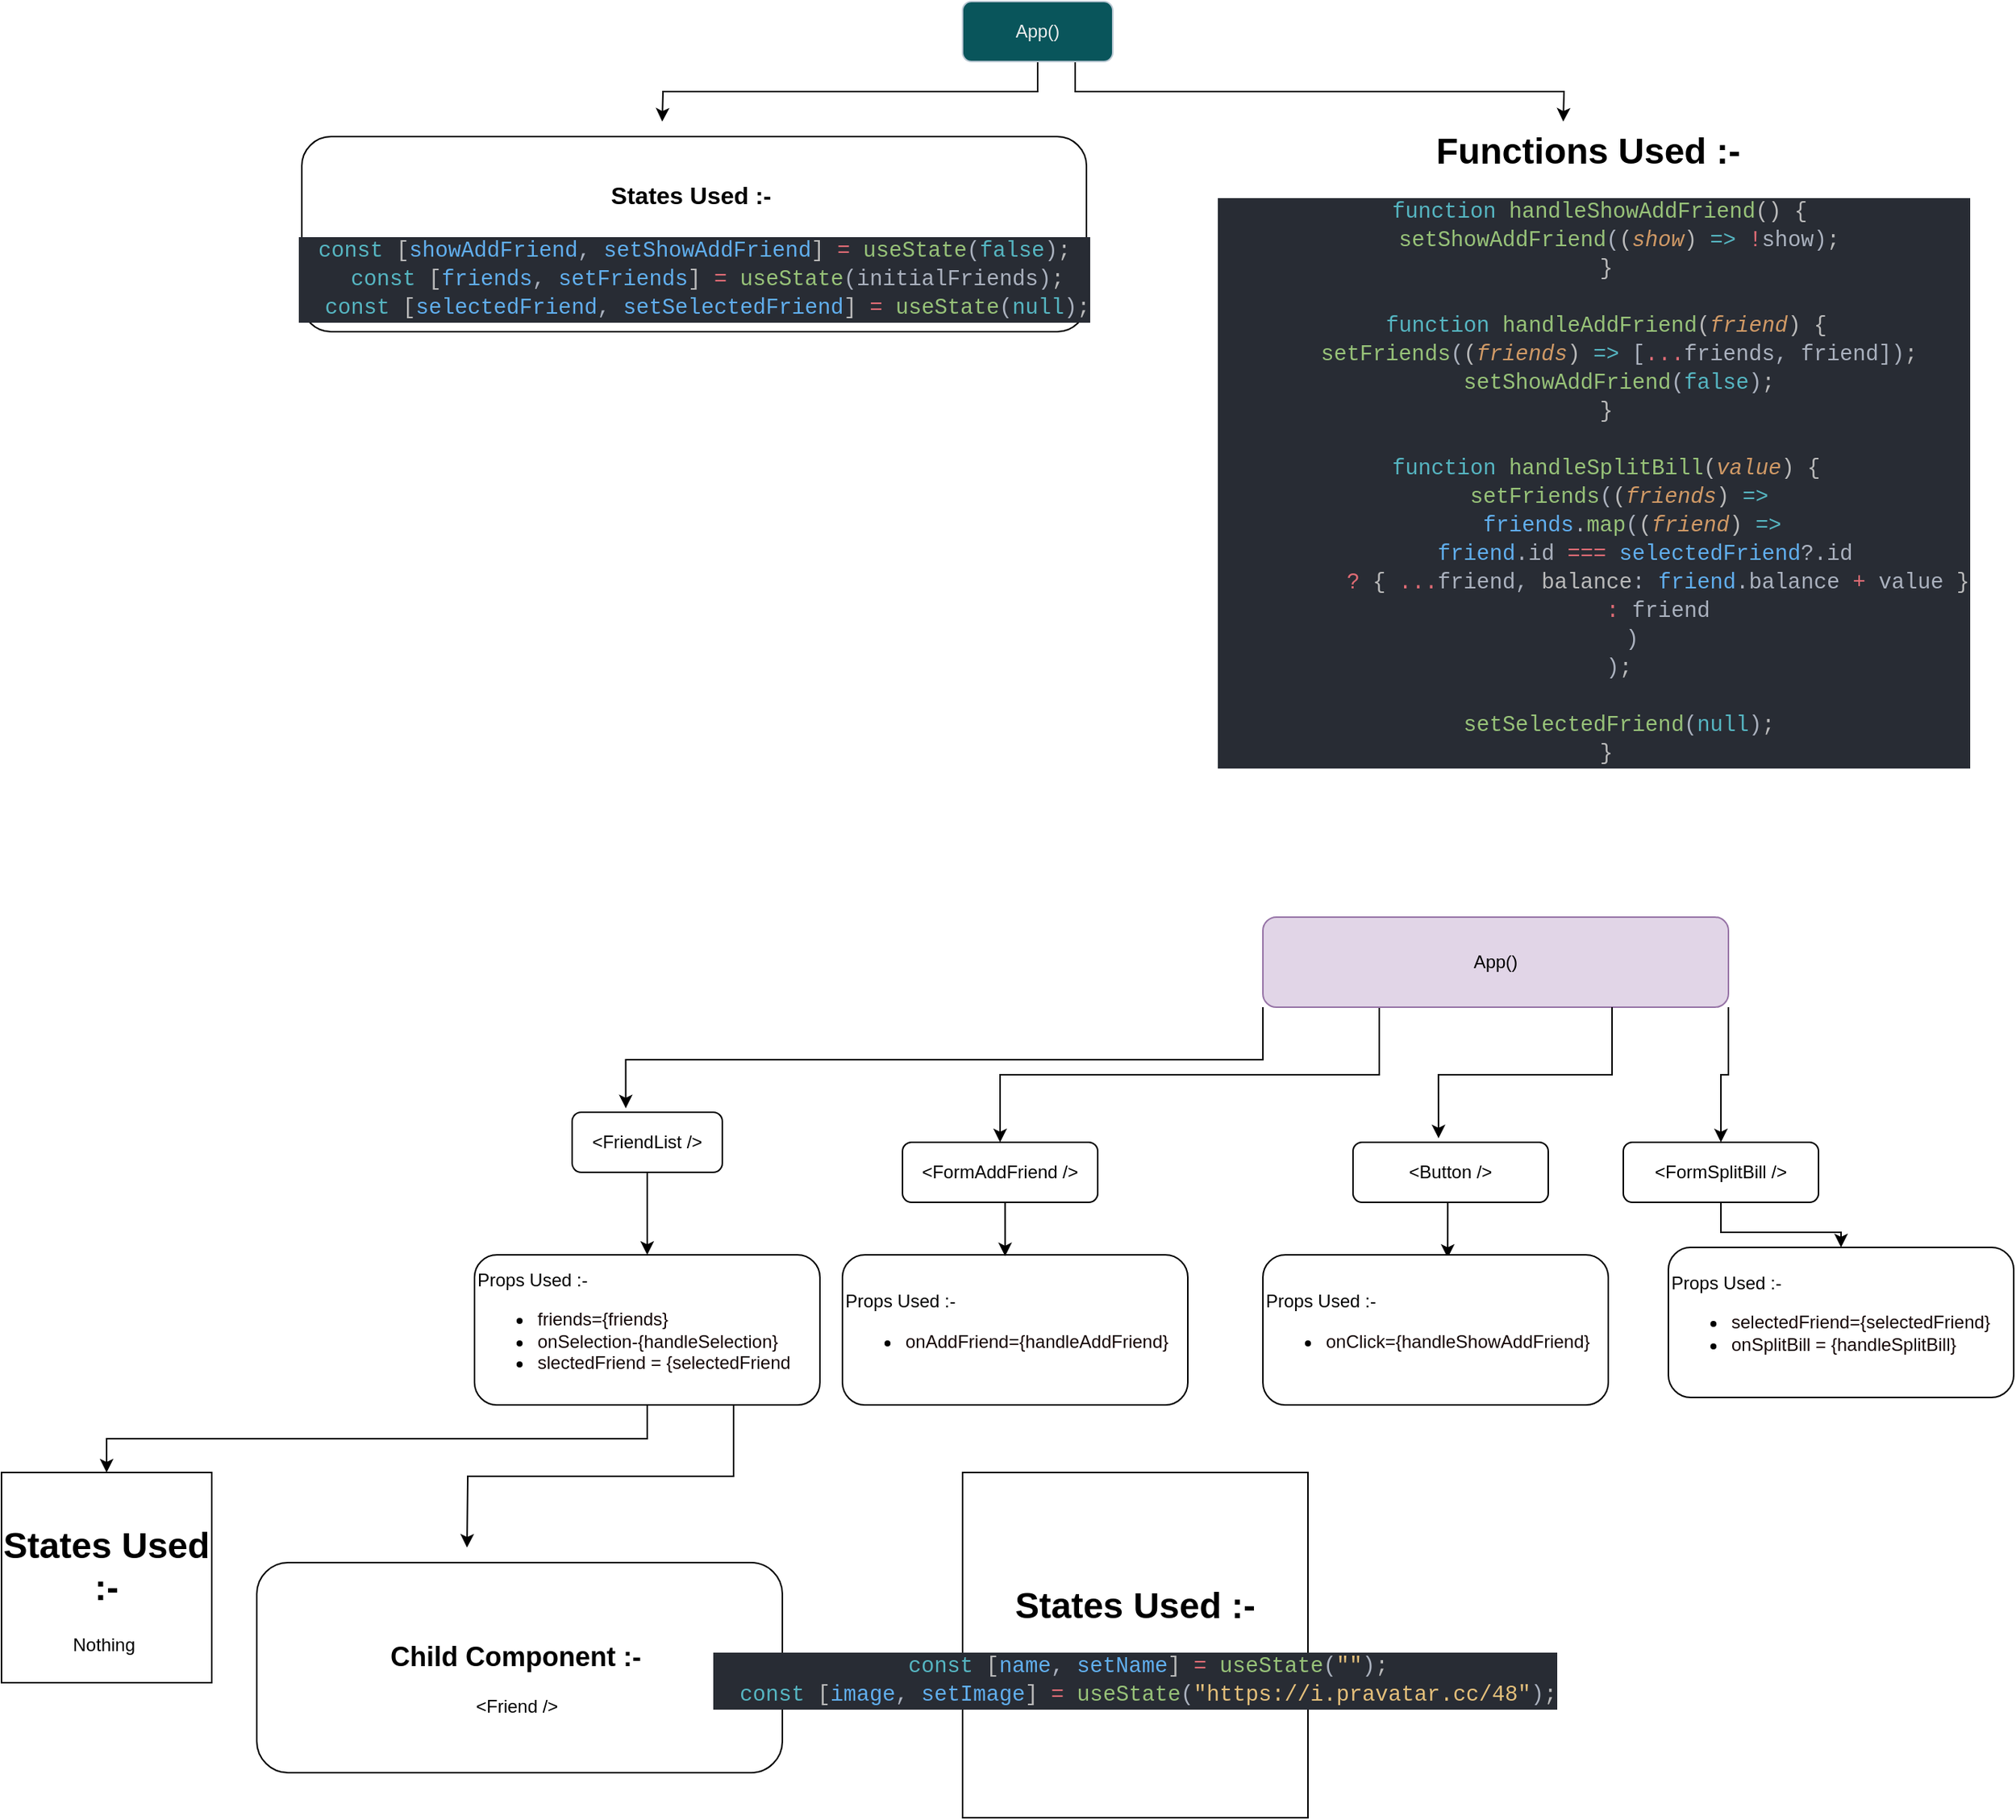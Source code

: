 <mxfile version="24.2.3" type="github">
  <diagram id="C5RBs43oDa-KdzZeNtuy" name="Page-1">
    <mxGraphModel dx="1810" dy="1753" grid="1" gridSize="10" guides="1" tooltips="1" connect="1" arrows="1" fold="1" page="1" pageScale="1" pageWidth="827" pageHeight="1169" background="none" math="0" shadow="0">
      <root>
        <mxCell id="WIyWlLk6GJQsqaUBKTNV-0" />
        <mxCell id="WIyWlLk6GJQsqaUBKTNV-1" parent="WIyWlLk6GJQsqaUBKTNV-0" />
        <mxCell id="xIwj9q6JZ-F3hwhgHABG-7" style="edgeStyle=orthogonalEdgeStyle;rounded=0;orthogonalLoop=1;jettySize=auto;html=1;exitX=0.5;exitY=1;exitDx=0;exitDy=0;" edge="1" parent="WIyWlLk6GJQsqaUBKTNV-1" source="WIyWlLk6GJQsqaUBKTNV-3">
          <mxGeometry relative="1" as="geometry">
            <mxPoint x="20.0" y="-270.0" as="targetPoint" />
          </mxGeometry>
        </mxCell>
        <mxCell id="xIwj9q6JZ-F3hwhgHABG-8" style="edgeStyle=orthogonalEdgeStyle;rounded=0;orthogonalLoop=1;jettySize=auto;html=1;exitX=0.75;exitY=1;exitDx=0;exitDy=0;" edge="1" parent="WIyWlLk6GJQsqaUBKTNV-1" source="WIyWlLk6GJQsqaUBKTNV-3">
          <mxGeometry relative="1" as="geometry">
            <mxPoint x="620" y="-270.0" as="targetPoint" />
          </mxGeometry>
        </mxCell>
        <mxCell id="WIyWlLk6GJQsqaUBKTNV-3" value="App()" style="rounded=1;whiteSpace=wrap;html=1;fontSize=12;glass=0;strokeWidth=1;shadow=0;labelBackgroundColor=none;fillColor=#09555B;strokeColor=#BAC8D3;fontColor=#EEEEEE;" parent="WIyWlLk6GJQsqaUBKTNV-1" vertex="1">
          <mxGeometry x="220" y="-350" width="100" height="40" as="geometry" />
        </mxCell>
        <mxCell id="xIwj9q6JZ-F3hwhgHABG-2" value="" style="edgeStyle=orthogonalEdgeStyle;rounded=0;orthogonalLoop=1;jettySize=auto;html=1;" edge="1" parent="WIyWlLk6GJQsqaUBKTNV-1" source="HDo8_8Wthwif_60VlXAR-14" target="xIwj9q6JZ-F3hwhgHABG-1">
          <mxGeometry relative="1" as="geometry" />
        </mxCell>
        <mxCell id="HDo8_8Wthwif_60VlXAR-14" value="&amp;lt;FriendList /&amp;gt;" style="rounded=1;whiteSpace=wrap;html=1;" vertex="1" parent="WIyWlLk6GJQsqaUBKTNV-1">
          <mxGeometry x="-40" y="390" width="100" height="40" as="geometry" />
        </mxCell>
        <mxCell id="HDo8_8Wthwif_60VlXAR-15" value="&amp;lt;FormAddFriend /&amp;gt;" style="rounded=1;whiteSpace=wrap;html=1;" vertex="1" parent="WIyWlLk6GJQsqaUBKTNV-1">
          <mxGeometry x="180" y="410" width="130" height="40" as="geometry" />
        </mxCell>
        <mxCell id="xIwj9q6JZ-F3hwhgHABG-14" style="edgeStyle=orthogonalEdgeStyle;rounded=0;orthogonalLoop=1;jettySize=auto;html=1;exitX=0.5;exitY=1;exitDx=0;exitDy=0;entryX=0.535;entryY=0.02;entryDx=0;entryDy=0;entryPerimeter=0;" edge="1" parent="WIyWlLk6GJQsqaUBKTNV-1" source="HDo8_8Wthwif_60VlXAR-16" target="xIwj9q6JZ-F3hwhgHABG-12">
          <mxGeometry relative="1" as="geometry">
            <mxPoint x="664.471" y="470" as="targetPoint" />
          </mxGeometry>
        </mxCell>
        <mxCell id="HDo8_8Wthwif_60VlXAR-16" value="&amp;lt;Button /&amp;gt;" style="rounded=1;whiteSpace=wrap;html=1;" vertex="1" parent="WIyWlLk6GJQsqaUBKTNV-1">
          <mxGeometry x="480" y="410" width="130" height="40" as="geometry" />
        </mxCell>
        <mxCell id="xIwj9q6JZ-F3hwhgHABG-16" value="" style="edgeStyle=orthogonalEdgeStyle;rounded=0;orthogonalLoop=1;jettySize=auto;html=1;" edge="1" parent="WIyWlLk6GJQsqaUBKTNV-1" source="xIwj9q6JZ-F3hwhgHABG-0" target="xIwj9q6JZ-F3hwhgHABG-15">
          <mxGeometry relative="1" as="geometry" />
        </mxCell>
        <mxCell id="xIwj9q6JZ-F3hwhgHABG-0" value="&amp;lt;FormSplitBill /&amp;gt;" style="rounded=1;whiteSpace=wrap;html=1;" vertex="1" parent="WIyWlLk6GJQsqaUBKTNV-1">
          <mxGeometry x="660" y="410" width="130" height="40" as="geometry" />
        </mxCell>
        <mxCell id="xIwj9q6JZ-F3hwhgHABG-29" style="edgeStyle=orthogonalEdgeStyle;rounded=0;orthogonalLoop=1;jettySize=auto;html=1;exitX=0.5;exitY=1;exitDx=0;exitDy=0;entryX=0.5;entryY=0;entryDx=0;entryDy=0;" edge="1" parent="WIyWlLk6GJQsqaUBKTNV-1" source="xIwj9q6JZ-F3hwhgHABG-1" target="xIwj9q6JZ-F3hwhgHABG-28">
          <mxGeometry relative="1" as="geometry" />
        </mxCell>
        <mxCell id="xIwj9q6JZ-F3hwhgHABG-31" style="edgeStyle=orthogonalEdgeStyle;rounded=0;orthogonalLoop=1;jettySize=auto;html=1;exitX=0.75;exitY=1;exitDx=0;exitDy=0;" edge="1" parent="WIyWlLk6GJQsqaUBKTNV-1" source="xIwj9q6JZ-F3hwhgHABG-1">
          <mxGeometry relative="1" as="geometry">
            <mxPoint x="-110" y="680" as="targetPoint" />
          </mxGeometry>
        </mxCell>
        <mxCell id="xIwj9q6JZ-F3hwhgHABG-1" value="Props Used :-&amp;nbsp;&lt;div&gt;&lt;ul&gt;&lt;li&gt;&lt;div&gt;&lt;font color=&quot;#140505&quot;&gt;friends={friends}&lt;/font&gt;&lt;/div&gt;&lt;/li&gt;&lt;li&gt;&lt;div&gt;&lt;font color=&quot;#140505&quot;&gt;onSelection-{handleSelection}&lt;/font&gt;&lt;/div&gt;&lt;/li&gt;&lt;li&gt;&lt;div&gt;&lt;font color=&quot;#140505&quot;&gt;slectedFriend = {selectedFriend&lt;/font&gt;&lt;/div&gt;&lt;/li&gt;&lt;/ul&gt;&lt;/div&gt;" style="whiteSpace=wrap;html=1;rounded=1;align=left;" vertex="1" parent="WIyWlLk6GJQsqaUBKTNV-1">
          <mxGeometry x="-105" y="485" width="230" height="100" as="geometry" />
        </mxCell>
        <mxCell id="xIwj9q6JZ-F3hwhgHABG-4" value="&lt;h1&gt;&lt;/h1&gt;&lt;h1&gt;&lt;span style=&quot;font-size: 16px;&quot;&gt;States Used :-&amp;nbsp;&lt;/span&gt;&lt;/h1&gt;&lt;div&gt;&lt;div style=&quot;color: #bbbbbb;background-color: #282c34;font-family: Consolas, &#39;Courier New&#39;, monospace;font-weight: normal;font-size: 14.4px;line-height: 19px;white-space: pre;&quot;&gt;&lt;div&gt;&lt;span style=&quot;color: #56b6c2;&quot;&gt;const&lt;/span&gt; [&lt;span style=&quot;color: #61afef;&quot;&gt;showAddFriend&lt;/span&gt;&lt;span style=&quot;color: #abb2bf;&quot;&gt;,&lt;/span&gt; &lt;span style=&quot;color: #61afef;&quot;&gt;setShowAddFriend&lt;/span&gt;] &lt;span style=&quot;color: #e06c75;&quot;&gt;=&lt;/span&gt; &lt;span style=&quot;color: #98c379;&quot;&gt;useState&lt;/span&gt;&lt;span style=&quot;color: #abb2bf;&quot;&gt;(&lt;/span&gt;&lt;span style=&quot;color: #56b6c2;&quot;&gt;false&lt;/span&gt;&lt;span style=&quot;color: #abb2bf;&quot;&gt;)&lt;/span&gt;;&lt;/div&gt;&lt;div&gt;&amp;nbsp; &lt;span style=&quot;color: #56b6c2;&quot;&gt;const&lt;/span&gt; [&lt;span style=&quot;color: #61afef;&quot;&gt;friends&lt;/span&gt;&lt;span style=&quot;color: #abb2bf;&quot;&gt;,&lt;/span&gt; &lt;span style=&quot;color: #61afef;&quot;&gt;setFriends&lt;/span&gt;] &lt;span style=&quot;color: #e06c75;&quot;&gt;=&lt;/span&gt; &lt;span style=&quot;color: #98c379;&quot;&gt;useState&lt;/span&gt;&lt;span style=&quot;color: #abb2bf;&quot;&gt;(initialFriends)&lt;/span&gt;;&lt;/div&gt;&lt;div&gt;&amp;nbsp; &lt;span style=&quot;color: #56b6c2;&quot;&gt;const&lt;/span&gt; [&lt;span style=&quot;color: #61afef;&quot;&gt;selectedFriend&lt;/span&gt;&lt;span style=&quot;color: #abb2bf;&quot;&gt;,&lt;/span&gt; &lt;span style=&quot;color: #61afef;&quot;&gt;setSelectedFriend&lt;/span&gt;] &lt;span style=&quot;color: #e06c75;&quot;&gt;=&lt;/span&gt; &lt;span style=&quot;color: #98c379;&quot;&gt;useState&lt;/span&gt;&lt;span style=&quot;color: #abb2bf;&quot;&gt;(&lt;/span&gt;&lt;span style=&quot;color: #56b6c2;&quot;&gt;null&lt;/span&gt;&lt;span style=&quot;color: #abb2bf;&quot;&gt;)&lt;/span&gt;;&lt;/div&gt;&lt;/div&gt;&lt;/div&gt;" style="rounded=1;whiteSpace=wrap;html=1;" vertex="1" parent="WIyWlLk6GJQsqaUBKTNV-1">
          <mxGeometry x="-220" y="-260" width="522.5" height="130" as="geometry" />
        </mxCell>
        <mxCell id="xIwj9q6JZ-F3hwhgHABG-9" value="&lt;h1&gt;Functions Used :-&amp;nbsp;&lt;/h1&gt;&lt;div&gt;&lt;div style=&quot;color: rgb(187, 187, 187); background-color: rgb(40, 44, 52); font-family: Consolas, &amp;quot;Courier New&amp;quot;, monospace; font-size: 14.4px; line-height: 19px; white-space: pre;&quot;&gt;&lt;div&gt;&amp;nbsp;&lt;span style=&quot;color: #56b6c2;&quot;&gt;function&lt;/span&gt; &lt;span style=&quot;color: #98c379;&quot;&gt;handleShowAddFriend&lt;/span&gt;() {&lt;/div&gt;&lt;div&gt;&amp;nbsp; &amp;nbsp; &lt;span style=&quot;color: #98c379;&quot;&gt;setShowAddFriend&lt;/span&gt;&lt;span style=&quot;color: #abb2bf;&quot;&gt;(&lt;/span&gt;(&lt;span style=&quot;color: #d19a66;font-style: italic;&quot;&gt;show&lt;/span&gt;) &lt;span style=&quot;color: #56b6c2;&quot;&gt;=&amp;gt;&lt;/span&gt; &lt;span style=&quot;color: #e06c75;&quot;&gt;!&lt;/span&gt;&lt;span style=&quot;color: #abb2bf;&quot;&gt;show)&lt;/span&gt;;&lt;/div&gt;&lt;div&gt;&amp;nbsp; }&lt;/div&gt;&lt;br&gt;&lt;div&gt;&amp;nbsp; &lt;span style=&quot;color: #56b6c2;&quot;&gt;function&lt;/span&gt; &lt;span style=&quot;color: #98c379;&quot;&gt;handleAddFriend&lt;/span&gt;(&lt;span style=&quot;color: #d19a66;font-style: italic;&quot;&gt;friend&lt;/span&gt;) {&lt;/div&gt;&lt;div&gt;&amp;nbsp; &amp;nbsp; &lt;span style=&quot;color: #98c379;&quot;&gt;setFriends&lt;/span&gt;&lt;span style=&quot;color: #abb2bf;&quot;&gt;(&lt;/span&gt;(&lt;span style=&quot;color: #d19a66;font-style: italic;&quot;&gt;friends&lt;/span&gt;) &lt;span style=&quot;color: #56b6c2;&quot;&gt;=&amp;gt;&lt;/span&gt; &lt;span style=&quot;color: #abb2bf;&quot;&gt;[&lt;/span&gt;&lt;span style=&quot;color: #e06c75;&quot;&gt;...&lt;/span&gt;&lt;span style=&quot;color: #abb2bf;&quot;&gt;friends,&lt;/span&gt; &lt;span style=&quot;color: #abb2bf;&quot;&gt;friend])&lt;/span&gt;;&lt;/div&gt;&lt;div&gt;&amp;nbsp; &amp;nbsp; &lt;span style=&quot;color: #98c379;&quot;&gt;setShowAddFriend&lt;/span&gt;&lt;span style=&quot;color: #abb2bf;&quot;&gt;(&lt;/span&gt;&lt;span style=&quot;color: #56b6c2;&quot;&gt;false&lt;/span&gt;&lt;span style=&quot;color: #abb2bf;&quot;&gt;)&lt;/span&gt;;&lt;/div&gt;&lt;div&gt;&amp;nbsp; }&lt;/div&gt;&lt;br&gt;&lt;div&gt;&amp;nbsp; &lt;span style=&quot;color: #56b6c2;&quot;&gt;function&lt;/span&gt; &lt;span style=&quot;color: #98c379;&quot;&gt;handleSplitBill&lt;/span&gt;(&lt;span style=&quot;color: #d19a66;font-style: italic;&quot;&gt;value&lt;/span&gt;) {&lt;/div&gt;&lt;div&gt;&amp;nbsp; &amp;nbsp; &lt;span style=&quot;color: #98c379;&quot;&gt;setFriends&lt;/span&gt;&lt;span style=&quot;color: #abb2bf;&quot;&gt;(&lt;/span&gt;(&lt;span style=&quot;color: #d19a66;font-style: italic;&quot;&gt;friends&lt;/span&gt;) &lt;span style=&quot;color: #56b6c2;&quot;&gt;=&amp;gt;&lt;/span&gt;&lt;/div&gt;&lt;div&gt;&amp;nbsp; &amp;nbsp; &amp;nbsp; &lt;span style=&quot;color: #61afef;&quot;&gt;friends&lt;/span&gt;&lt;span style=&quot;color: #abb2bf;&quot;&gt;.&lt;/span&gt;&lt;span style=&quot;color: #98c379;&quot;&gt;map&lt;/span&gt;&lt;span style=&quot;color: #abb2bf;&quot;&gt;(&lt;/span&gt;(&lt;span style=&quot;color: #d19a66;font-style: italic;&quot;&gt;friend&lt;/span&gt;) &lt;span style=&quot;color: #56b6c2;&quot;&gt;=&amp;gt;&lt;/span&gt;&lt;/div&gt;&lt;div&gt;&amp;nbsp; &amp;nbsp; &amp;nbsp; &amp;nbsp; &lt;span style=&quot;color: #61afef;&quot;&gt;friend&lt;/span&gt;&lt;span style=&quot;color: #abb2bf;&quot;&gt;.id&lt;/span&gt; &lt;span style=&quot;color: #e06c75;&quot;&gt;===&lt;/span&gt; &lt;span style=&quot;color: #61afef;&quot;&gt;selectedFriend&lt;/span&gt;&lt;span style=&quot;color: #abb2bf;&quot;&gt;?.id&lt;/span&gt;&lt;/div&gt;&lt;div&gt;&amp;nbsp; &amp;nbsp; &amp;nbsp; &amp;nbsp; &amp;nbsp; &lt;span style=&quot;color: #e06c75;&quot;&gt;?&lt;/span&gt; { &lt;span style=&quot;color: #e06c75;&quot;&gt;...&lt;/span&gt;&lt;span style=&quot;color: #abb2bf;&quot;&gt;friend,&lt;/span&gt; balance&lt;span style=&quot;color: #abb2bf;&quot;&gt;:&lt;/span&gt; &lt;span style=&quot;color: #61afef;&quot;&gt;friend&lt;/span&gt;&lt;span style=&quot;color: #abb2bf;&quot;&gt;.balance&lt;/span&gt; &lt;span style=&quot;color: #e06c75;&quot;&gt;+&lt;/span&gt; &lt;span style=&quot;color: #abb2bf;&quot;&gt;value&lt;/span&gt; }&lt;/div&gt;&lt;div&gt;&amp;nbsp; &amp;nbsp; &amp;nbsp; &amp;nbsp; &amp;nbsp; &lt;span style=&quot;color: #e06c75;&quot;&gt;:&lt;/span&gt; &lt;span style=&quot;color: #abb2bf;&quot;&gt;friend&lt;/span&gt;&lt;/div&gt;&lt;div&gt;&amp;nbsp; &amp;nbsp; &amp;nbsp; &lt;span style=&quot;color: #abb2bf;&quot;&gt;)&lt;/span&gt;&lt;/div&gt;&lt;div&gt;&amp;nbsp; &amp;nbsp; &lt;span style=&quot;color: #abb2bf;&quot;&gt;)&lt;/span&gt;;&lt;/div&gt;&lt;br&gt;&lt;div&gt;&amp;nbsp; &amp;nbsp; &lt;span style=&quot;color: #98c379;&quot;&gt;setSelectedFriend&lt;/span&gt;&lt;span style=&quot;color: #abb2bf;&quot;&gt;(&lt;/span&gt;&lt;span style=&quot;color: #56b6c2;&quot;&gt;null&lt;/span&gt;&lt;span style=&quot;color: #abb2bf;&quot;&gt;)&lt;/span&gt;;&lt;/div&gt;&lt;div&gt;&amp;nbsp; }&lt;/div&gt;&lt;/div&gt;&lt;/div&gt;" style="rounded=1;whiteSpace=wrap;html=1;" vertex="1" parent="WIyWlLk6GJQsqaUBKTNV-1">
          <mxGeometry x="410" y="-120" width="460" height="120" as="geometry" />
        </mxCell>
        <mxCell id="xIwj9q6JZ-F3hwhgHABG-11" value="Props Used :-&amp;nbsp;&lt;div&gt;&lt;ul&gt;&lt;li&gt;&lt;font color=&quot;#140505&quot;&gt;onAddFriend={handleAddFriend}&lt;/font&gt;&lt;/li&gt;&lt;/ul&gt;&lt;/div&gt;" style="whiteSpace=wrap;html=1;rounded=1;align=left;" vertex="1" parent="WIyWlLk6GJQsqaUBKTNV-1">
          <mxGeometry x="140" y="485" width="230" height="100" as="geometry" />
        </mxCell>
        <mxCell id="xIwj9q6JZ-F3hwhgHABG-12" value="Props Used :-&amp;nbsp;&lt;div&gt;&lt;ul&gt;&lt;li&gt;&lt;font color=&quot;#140505&quot;&gt;onClick={handleShowAddFriend}&lt;/font&gt;&lt;/li&gt;&lt;/ul&gt;&lt;/div&gt;" style="whiteSpace=wrap;html=1;rounded=1;align=left;" vertex="1" parent="WIyWlLk6GJQsqaUBKTNV-1">
          <mxGeometry x="420" y="485" width="230" height="100" as="geometry" />
        </mxCell>
        <mxCell id="xIwj9q6JZ-F3hwhgHABG-15" value="Props Used :-&amp;nbsp;&lt;div&gt;&lt;ul&gt;&lt;li&gt;&lt;font color=&quot;#140505&quot;&gt;selectedFriend={selectedFriend}&lt;/font&gt;&lt;/li&gt;&lt;li&gt;&lt;font color=&quot;#140505&quot;&gt;onSplitBill = {handleSplitBill}&lt;/font&gt;&lt;/li&gt;&lt;/ul&gt;&lt;/div&gt;" style="whiteSpace=wrap;html=1;rounded=1;align=left;" vertex="1" parent="WIyWlLk6GJQsqaUBKTNV-1">
          <mxGeometry x="690" y="480" width="230" height="100" as="geometry" />
        </mxCell>
        <mxCell id="xIwj9q6JZ-F3hwhgHABG-22" style="edgeStyle=orthogonalEdgeStyle;rounded=0;orthogonalLoop=1;jettySize=auto;html=1;exitX=0;exitY=1;exitDx=0;exitDy=0;entryX=0.357;entryY=-0.067;entryDx=0;entryDy=0;entryPerimeter=0;" edge="1" parent="WIyWlLk6GJQsqaUBKTNV-1" source="xIwj9q6JZ-F3hwhgHABG-17" target="HDo8_8Wthwif_60VlXAR-14">
          <mxGeometry relative="1" as="geometry">
            <mxPoint x="80" y="360" as="targetPoint" />
          </mxGeometry>
        </mxCell>
        <mxCell id="xIwj9q6JZ-F3hwhgHABG-23" style="edgeStyle=orthogonalEdgeStyle;rounded=0;orthogonalLoop=1;jettySize=auto;html=1;exitX=0.25;exitY=1;exitDx=0;exitDy=0;entryX=0.5;entryY=0;entryDx=0;entryDy=0;" edge="1" parent="WIyWlLk6GJQsqaUBKTNV-1" source="xIwj9q6JZ-F3hwhgHABG-17" target="HDo8_8Wthwif_60VlXAR-15">
          <mxGeometry relative="1" as="geometry" />
        </mxCell>
        <mxCell id="xIwj9q6JZ-F3hwhgHABG-26" style="edgeStyle=orthogonalEdgeStyle;rounded=0;orthogonalLoop=1;jettySize=auto;html=1;exitX=1;exitY=1;exitDx=0;exitDy=0;entryX=0.5;entryY=0;entryDx=0;entryDy=0;" edge="1" parent="WIyWlLk6GJQsqaUBKTNV-1" source="xIwj9q6JZ-F3hwhgHABG-17" target="xIwj9q6JZ-F3hwhgHABG-0">
          <mxGeometry relative="1" as="geometry" />
        </mxCell>
        <mxCell id="xIwj9q6JZ-F3hwhgHABG-17" value="App()" style="rounded=1;whiteSpace=wrap;html=1;fillColor=#e1d5e7;strokeColor=#9673a6;" vertex="1" parent="WIyWlLk6GJQsqaUBKTNV-1">
          <mxGeometry x="420" y="260" width="310" height="60" as="geometry" />
        </mxCell>
        <mxCell id="xIwj9q6JZ-F3hwhgHABG-25" style="edgeStyle=orthogonalEdgeStyle;rounded=0;orthogonalLoop=1;jettySize=auto;html=1;exitX=0.75;exitY=1;exitDx=0;exitDy=0;entryX=0.438;entryY=-0.067;entryDx=0;entryDy=0;entryPerimeter=0;" edge="1" parent="WIyWlLk6GJQsqaUBKTNV-1" source="xIwj9q6JZ-F3hwhgHABG-17" target="HDo8_8Wthwif_60VlXAR-16">
          <mxGeometry relative="1" as="geometry" />
        </mxCell>
        <mxCell id="xIwj9q6JZ-F3hwhgHABG-27" style="edgeStyle=orthogonalEdgeStyle;rounded=0;orthogonalLoop=1;jettySize=auto;html=1;exitX=0.5;exitY=1;exitDx=0;exitDy=0;entryX=0.471;entryY=0.009;entryDx=0;entryDy=0;entryPerimeter=0;" edge="1" parent="WIyWlLk6GJQsqaUBKTNV-1" source="HDo8_8Wthwif_60VlXAR-15" target="xIwj9q6JZ-F3hwhgHABG-11">
          <mxGeometry relative="1" as="geometry" />
        </mxCell>
        <mxCell id="xIwj9q6JZ-F3hwhgHABG-28" value="&lt;h1&gt;States Used :-&lt;/h1&gt;&lt;div&gt;Nothing&amp;nbsp;&lt;/div&gt;" style="whiteSpace=wrap;html=1;aspect=fixed;" vertex="1" parent="WIyWlLk6GJQsqaUBKTNV-1">
          <mxGeometry x="-420" y="630" width="140" height="140" as="geometry" />
        </mxCell>
        <mxCell id="xIwj9q6JZ-F3hwhgHABG-32" value="&lt;h2&gt;Child Component :-&amp;nbsp;&lt;/h2&gt;&lt;div&gt;&amp;lt;Friend /&amp;gt;&amp;nbsp;&lt;/div&gt;" style="rounded=1;whiteSpace=wrap;html=1;" vertex="1" parent="WIyWlLk6GJQsqaUBKTNV-1">
          <mxGeometry x="-250" y="690" width="350" height="140" as="geometry" />
        </mxCell>
        <mxCell id="xIwj9q6JZ-F3hwhgHABG-33" value="&lt;h1&gt;States Used :-&lt;/h1&gt;&lt;div&gt;&lt;div style=&quot;color: rgb(187, 187, 187); background-color: rgb(40, 44, 52); font-family: Consolas, &amp;quot;Courier New&amp;quot;, monospace; font-size: 14.4px; line-height: 19px; white-space: pre;&quot;&gt;&lt;div&gt;&amp;nbsp; &lt;span style=&quot;color: #56b6c2;&quot;&gt;const&lt;/span&gt; [&lt;span style=&quot;color: #61afef;&quot;&gt;name&lt;/span&gt;&lt;span style=&quot;color: #abb2bf;&quot;&gt;,&lt;/span&gt; &lt;span style=&quot;color: #61afef;&quot;&gt;setName&lt;/span&gt;] &lt;span style=&quot;color: #e06c75;&quot;&gt;=&lt;/span&gt; &lt;span style=&quot;color: #98c379;&quot;&gt;useState&lt;/span&gt;&lt;span style=&quot;color: #abb2bf;&quot;&gt;(&lt;/span&gt;&lt;span style=&quot;color: #e5c07b;&quot;&gt;&quot;&quot;&lt;/span&gt;&lt;span style=&quot;color: #abb2bf;&quot;&gt;)&lt;/span&gt;;&lt;/div&gt;&lt;div&gt;&amp;nbsp; &lt;span style=&quot;color: #56b6c2;&quot;&gt;const&lt;/span&gt; [&lt;span style=&quot;color: #61afef;&quot;&gt;image&lt;/span&gt;&lt;span style=&quot;color: #abb2bf;&quot;&gt;,&lt;/span&gt; &lt;span style=&quot;color: #61afef;&quot;&gt;setImage&lt;/span&gt;] &lt;span style=&quot;color: #e06c75;&quot;&gt;=&lt;/span&gt; &lt;span style=&quot;color: #98c379;&quot;&gt;useState&lt;/span&gt;&lt;span style=&quot;color: #abb2bf;&quot;&gt;(&lt;/span&gt;&lt;span style=&quot;color: #e5c07b;&quot;&gt;&quot;https://i.pravatar.cc/48&quot;&lt;/span&gt;&lt;span style=&quot;color: #abb2bf;&quot;&gt;)&lt;/span&gt;;&lt;/div&gt;&lt;/div&gt;&lt;/div&gt;&lt;div&gt;&lt;br&gt;&lt;/div&gt;" style="whiteSpace=wrap;html=1;aspect=fixed;" vertex="1" parent="WIyWlLk6GJQsqaUBKTNV-1">
          <mxGeometry x="220" y="630" width="230" height="230" as="geometry" />
        </mxCell>
      </root>
    </mxGraphModel>
  </diagram>
</mxfile>
